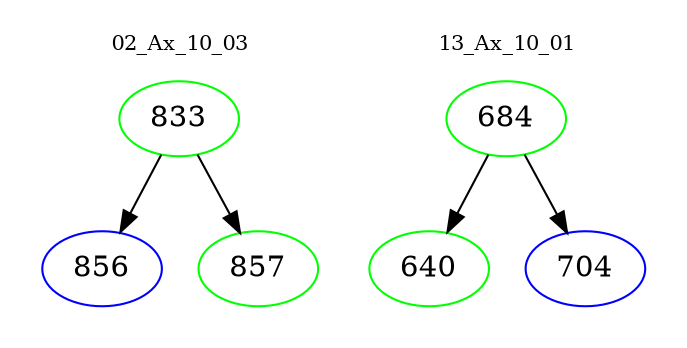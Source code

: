 digraph{
subgraph cluster_0 {
color = white
label = "02_Ax_10_03";
fontsize=10;
T0_833 [label="833", color="green"]
T0_833 -> T0_856 [color="black"]
T0_856 [label="856", color="blue"]
T0_833 -> T0_857 [color="black"]
T0_857 [label="857", color="green"]
}
subgraph cluster_1 {
color = white
label = "13_Ax_10_01";
fontsize=10;
T1_684 [label="684", color="green"]
T1_684 -> T1_640 [color="black"]
T1_640 [label="640", color="green"]
T1_684 -> T1_704 [color="black"]
T1_704 [label="704", color="blue"]
}
}
